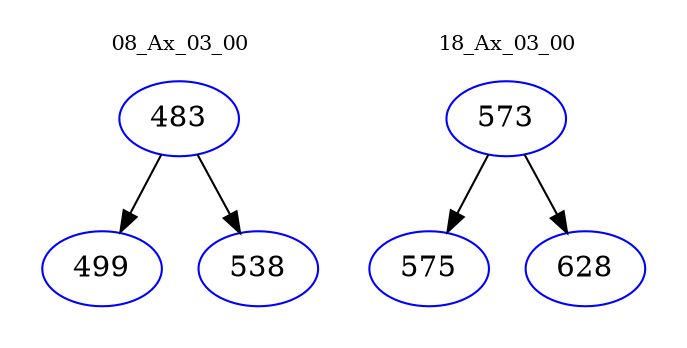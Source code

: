 digraph{
subgraph cluster_0 {
color = white
label = "08_Ax_03_00";
fontsize=10;
T0_483 [label="483", color="blue"]
T0_483 -> T0_499 [color="black"]
T0_499 [label="499", color="blue"]
T0_483 -> T0_538 [color="black"]
T0_538 [label="538", color="blue"]
}
subgraph cluster_1 {
color = white
label = "18_Ax_03_00";
fontsize=10;
T1_573 [label="573", color="blue"]
T1_573 -> T1_575 [color="black"]
T1_575 [label="575", color="blue"]
T1_573 -> T1_628 [color="black"]
T1_628 [label="628", color="blue"]
}
}
